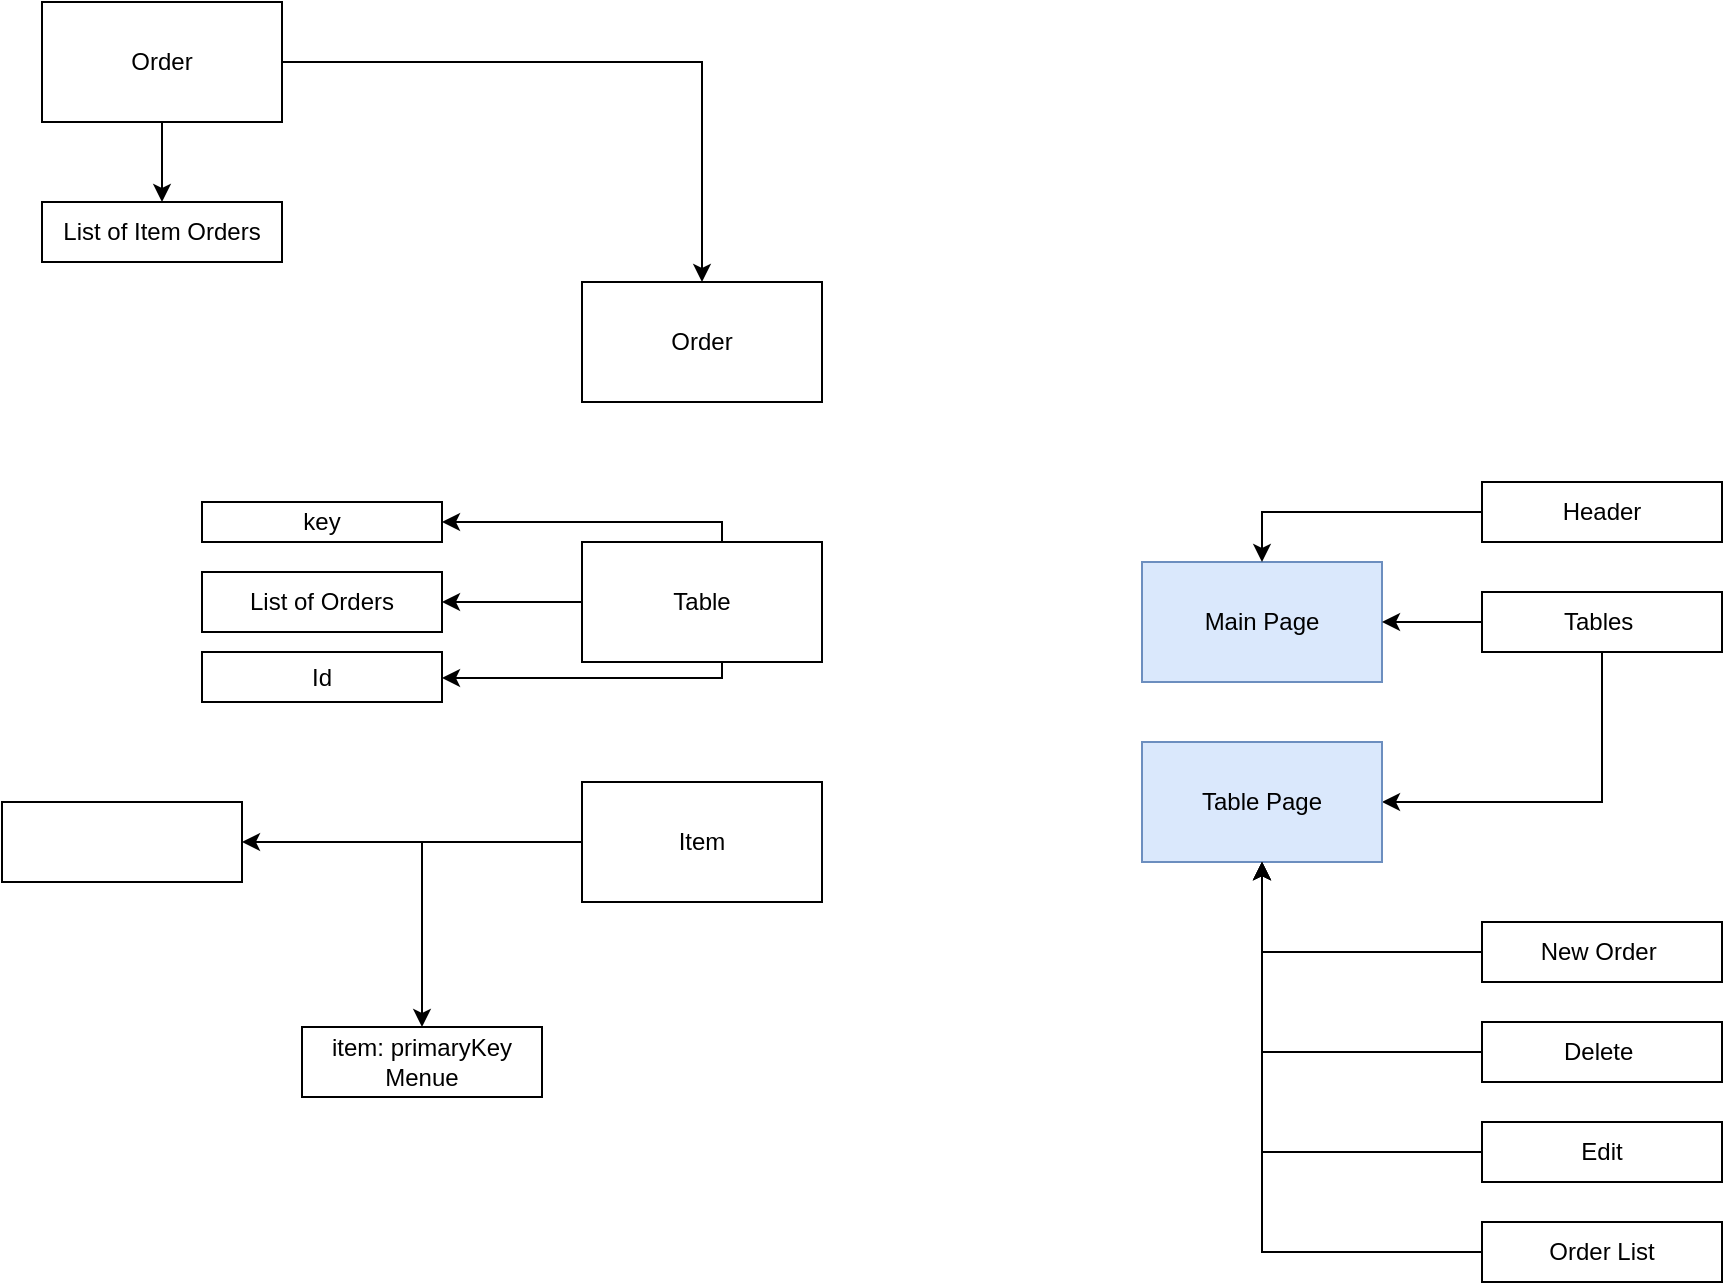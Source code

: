 <mxfile version="13.7.9" type="device"><diagram id="EcZNJXleXFpClX_tpifb" name="Page-1"><mxGraphModel dx="2742" dy="2364" grid="1" gridSize="10" guides="1" tooltips="1" connect="1" arrows="1" fold="1" page="1" pageScale="1" pageWidth="850" pageHeight="1100" math="0" shadow="0"><root><mxCell id="0"/><mxCell id="1" parent="0"/><mxCell id="JUmSkJoVW0P9Xed4bjK6-1" value="" style="edgeStyle=orthogonalEdgeStyle;rounded=0;orthogonalLoop=1;jettySize=auto;html=1;exitX=0.5;exitY=1;exitDx=0;exitDy=0;" parent="1" source="JUmSkJoVW0P9Xed4bjK6-7" target="JUmSkJoVW0P9Xed4bjK6-3" edge="1"><mxGeometry relative="1" as="geometry"><Array as="points"><mxPoint x="500" y="230"/></Array></mxGeometry></mxCell><mxCell id="JUmSkJoVW0P9Xed4bjK6-2" value="Main Page" style="rounded=0;whiteSpace=wrap;html=1;fillColor=#dae8fc;strokeColor=#6c8ebf;" parent="1" vertex="1"><mxGeometry x="270" y="110" width="120" height="60" as="geometry"/></mxCell><mxCell id="JUmSkJoVW0P9Xed4bjK6-3" value="Table Page" style="whiteSpace=wrap;html=1;rounded=0;fillColor=#dae8fc;strokeColor=#6c8ebf;" parent="1" vertex="1"><mxGeometry x="270" y="200" width="120" height="60" as="geometry"/></mxCell><mxCell id="JUmSkJoVW0P9Xed4bjK6-4" style="edgeStyle=orthogonalEdgeStyle;rounded=0;orthogonalLoop=1;jettySize=auto;html=1;" parent="1" source="JUmSkJoVW0P9Xed4bjK6-5" target="JUmSkJoVW0P9Xed4bjK6-2" edge="1"><mxGeometry relative="1" as="geometry"/></mxCell><mxCell id="JUmSkJoVW0P9Xed4bjK6-5" value="Header" style="rounded=0;whiteSpace=wrap;html=1;" parent="1" vertex="1"><mxGeometry x="440" y="70" width="120" height="30" as="geometry"/></mxCell><mxCell id="JUmSkJoVW0P9Xed4bjK6-6" style="edgeStyle=orthogonalEdgeStyle;rounded=0;orthogonalLoop=1;jettySize=auto;html=1;entryX=1;entryY=0.5;entryDx=0;entryDy=0;" parent="1" source="JUmSkJoVW0P9Xed4bjK6-7" target="JUmSkJoVW0P9Xed4bjK6-2" edge="1"><mxGeometry relative="1" as="geometry"/></mxCell><mxCell id="JUmSkJoVW0P9Xed4bjK6-7" value="Tables&amp;nbsp;" style="rounded=0;whiteSpace=wrap;html=1;" parent="1" vertex="1"><mxGeometry x="440" y="125" width="120" height="30" as="geometry"/></mxCell><mxCell id="JUmSkJoVW0P9Xed4bjK6-8" value="" style="edgeStyle=orthogonalEdgeStyle;rounded=0;orthogonalLoop=1;jettySize=auto;html=1;" parent="1" source="JUmSkJoVW0P9Xed4bjK6-9" target="JUmSkJoVW0P9Xed4bjK6-3" edge="1"><mxGeometry relative="1" as="geometry"/></mxCell><mxCell id="JUmSkJoVW0P9Xed4bjK6-9" value="New Order&amp;nbsp;" style="rounded=0;whiteSpace=wrap;html=1;" parent="1" vertex="1"><mxGeometry x="440" y="290" width="120" height="30" as="geometry"/></mxCell><mxCell id="JUmSkJoVW0P9Xed4bjK6-10" style="edgeStyle=orthogonalEdgeStyle;rounded=0;orthogonalLoop=1;jettySize=auto;html=1;entryX=0.5;entryY=1;entryDx=0;entryDy=0;" parent="1" source="JUmSkJoVW0P9Xed4bjK6-11" target="JUmSkJoVW0P9Xed4bjK6-3" edge="1"><mxGeometry relative="1" as="geometry"><mxPoint x="330" y="300" as="targetPoint"/></mxGeometry></mxCell><mxCell id="JUmSkJoVW0P9Xed4bjK6-11" value="Delete&amp;nbsp;" style="rounded=0;whiteSpace=wrap;html=1;" parent="1" vertex="1"><mxGeometry x="440" y="340" width="120" height="30" as="geometry"/></mxCell><mxCell id="JUmSkJoVW0P9Xed4bjK6-12" style="edgeStyle=orthogonalEdgeStyle;rounded=0;orthogonalLoop=1;jettySize=auto;html=1;entryX=0.5;entryY=1;entryDx=0;entryDy=0;" parent="1" source="JUmSkJoVW0P9Xed4bjK6-13" target="JUmSkJoVW0P9Xed4bjK6-3" edge="1"><mxGeometry relative="1" as="geometry"><mxPoint x="330" y="350" as="targetPoint"/></mxGeometry></mxCell><mxCell id="JUmSkJoVW0P9Xed4bjK6-13" value="Edit" style="rounded=0;whiteSpace=wrap;html=1;" parent="1" vertex="1"><mxGeometry x="440" y="390" width="120" height="30" as="geometry"/></mxCell><mxCell id="JUmSkJoVW0P9Xed4bjK6-14" style="edgeStyle=orthogonalEdgeStyle;rounded=0;orthogonalLoop=1;jettySize=auto;html=1;entryX=0.5;entryY=1;entryDx=0;entryDy=0;" parent="1" source="JUmSkJoVW0P9Xed4bjK6-15" target="JUmSkJoVW0P9Xed4bjK6-3" edge="1"><mxGeometry relative="1" as="geometry"><mxPoint x="330" y="400" as="targetPoint"/></mxGeometry></mxCell><mxCell id="JUmSkJoVW0P9Xed4bjK6-15" value="Order List" style="rounded=0;whiteSpace=wrap;html=1;" parent="1" vertex="1"><mxGeometry x="440" y="440" width="120" height="30" as="geometry"/></mxCell><mxCell id="JUmSkJoVW0P9Xed4bjK6-16" value="" style="edgeStyle=orthogonalEdgeStyle;rounded=0;orthogonalLoop=1;jettySize=auto;html=1;" parent="1" source="JUmSkJoVW0P9Xed4bjK6-19" target="JUmSkJoVW0P9Xed4bjK6-20" edge="1"><mxGeometry relative="1" as="geometry"><Array as="points"><mxPoint x="60" y="168"/></Array></mxGeometry></mxCell><mxCell id="JUmSkJoVW0P9Xed4bjK6-17" value="" style="edgeStyle=orthogonalEdgeStyle;rounded=0;orthogonalLoop=1;jettySize=auto;html=1;" parent="1" source="JUmSkJoVW0P9Xed4bjK6-19" target="JUmSkJoVW0P9Xed4bjK6-21" edge="1"><mxGeometry relative="1" as="geometry"><Array as="points"><mxPoint x="60" y="90"/></Array></mxGeometry></mxCell><mxCell id="JUmSkJoVW0P9Xed4bjK6-18" value="" style="edgeStyle=orthogonalEdgeStyle;rounded=0;orthogonalLoop=1;jettySize=auto;html=1;" parent="1" source="JUmSkJoVW0P9Xed4bjK6-19" target="JUmSkJoVW0P9Xed4bjK6-22" edge="1"><mxGeometry relative="1" as="geometry"/></mxCell><mxCell id="JUmSkJoVW0P9Xed4bjK6-19" value="Table" style="rounded=0;whiteSpace=wrap;html=1;" parent="1" vertex="1"><mxGeometry x="-10" y="100" width="120" height="60" as="geometry"/></mxCell><mxCell id="JUmSkJoVW0P9Xed4bjK6-20" value="Id" style="rounded=0;whiteSpace=wrap;html=1;" parent="1" vertex="1"><mxGeometry x="-200" y="155" width="120" height="25" as="geometry"/></mxCell><mxCell id="JUmSkJoVW0P9Xed4bjK6-21" value="key" style="rounded=0;whiteSpace=wrap;html=1;" parent="1" vertex="1"><mxGeometry x="-200" y="80" width="120" height="20" as="geometry"/></mxCell><mxCell id="JUmSkJoVW0P9Xed4bjK6-22" value="List of Orders" style="rounded=0;whiteSpace=wrap;html=1;" parent="1" vertex="1"><mxGeometry x="-200" y="115" width="120" height="30" as="geometry"/></mxCell><mxCell id="JUmSkJoVW0P9Xed4bjK6-23" value="" style="edgeStyle=orthogonalEdgeStyle;rounded=0;orthogonalLoop=1;jettySize=auto;html=1;" parent="1" source="JUmSkJoVW0P9Xed4bjK6-25" target="JUmSkJoVW0P9Xed4bjK6-26" edge="1"><mxGeometry relative="1" as="geometry"/></mxCell><mxCell id="JUmSkJoVW0P9Xed4bjK6-24" value="" style="edgeStyle=orthogonalEdgeStyle;rounded=0;orthogonalLoop=1;jettySize=auto;html=1;" parent="1" source="JUmSkJoVW0P9Xed4bjK6-25" target="JUmSkJoVW0P9Xed4bjK6-32" edge="1"><mxGeometry relative="1" as="geometry"/></mxCell><mxCell id="JUmSkJoVW0P9Xed4bjK6-25" value="Order" style="rounded=0;whiteSpace=wrap;html=1;" parent="1" vertex="1"><mxGeometry x="-280" y="-170" width="120" height="60" as="geometry"/></mxCell><mxCell id="JUmSkJoVW0P9Xed4bjK6-26" value="List of Item Orders" style="rounded=0;whiteSpace=wrap;html=1;" parent="1" vertex="1"><mxGeometry x="-280" y="-70" width="120" height="30" as="geometry"/></mxCell><mxCell id="JUmSkJoVW0P9Xed4bjK6-27" value="" style="edgeStyle=orthogonalEdgeStyle;rounded=0;orthogonalLoop=1;jettySize=auto;html=1;" parent="1" source="JUmSkJoVW0P9Xed4bjK6-29" target="JUmSkJoVW0P9Xed4bjK6-30" edge="1"><mxGeometry relative="1" as="geometry"/></mxCell><mxCell id="JUmSkJoVW0P9Xed4bjK6-28" value="" style="edgeStyle=orthogonalEdgeStyle;rounded=0;orthogonalLoop=1;jettySize=auto;html=1;" parent="1" source="JUmSkJoVW0P9Xed4bjK6-29" target="JUmSkJoVW0P9Xed4bjK6-31" edge="1"><mxGeometry relative="1" as="geometry"/></mxCell><mxCell id="JUmSkJoVW0P9Xed4bjK6-29" value="Item" style="rounded=0;whiteSpace=wrap;html=1;" parent="1" vertex="1"><mxGeometry x="-10" y="220" width="120" height="60" as="geometry"/></mxCell><mxCell id="JUmSkJoVW0P9Xed4bjK6-30" value="item: primaryKey Menue" style="rounded=0;whiteSpace=wrap;html=1;" parent="1" vertex="1"><mxGeometry x="-150" y="342.5" width="120" height="35" as="geometry"/></mxCell><mxCell id="JUmSkJoVW0P9Xed4bjK6-31" value="" style="rounded=0;whiteSpace=wrap;html=1;" parent="1" vertex="1"><mxGeometry x="-300" y="230" width="120" height="40" as="geometry"/></mxCell><mxCell id="JUmSkJoVW0P9Xed4bjK6-32" value="Order" style="rounded=0;whiteSpace=wrap;html=1;" parent="1" vertex="1"><mxGeometry x="-10" y="-30" width="120" height="60" as="geometry"/></mxCell></root></mxGraphModel></diagram></mxfile>